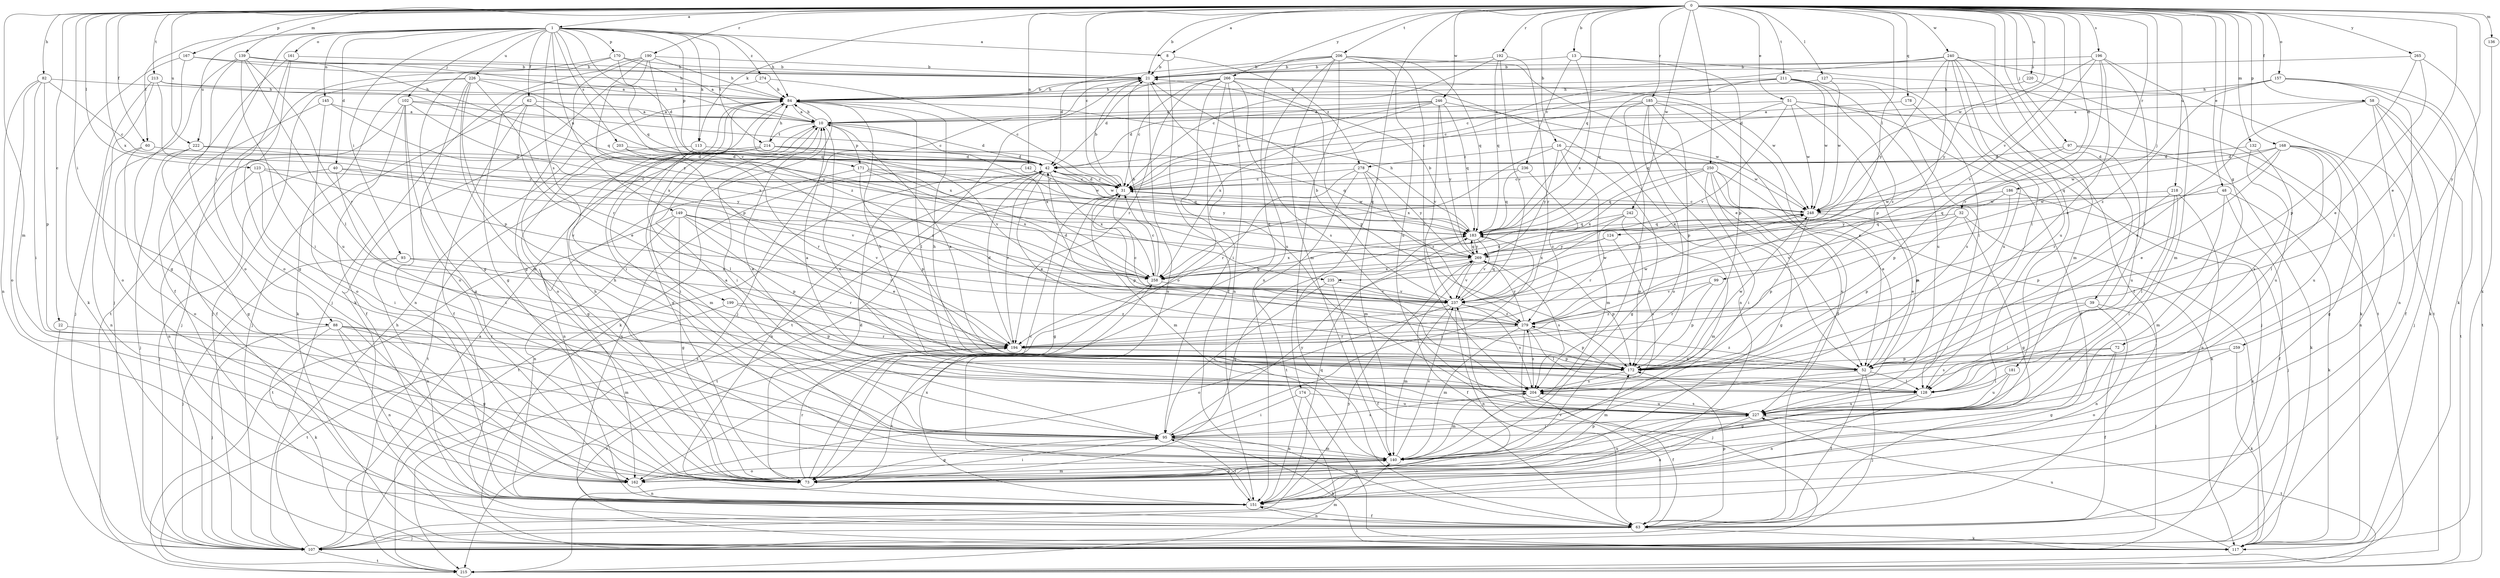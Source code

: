 strict digraph  {
0;
1;
8;
10;
13;
16;
21;
22;
31;
32;
39;
40;
42;
48;
51;
52;
58;
60;
62;
63;
72;
73;
82;
84;
88;
93;
95;
97;
99;
102;
107;
113;
117;
123;
124;
127;
128;
132;
136;
139;
140;
142;
145;
149;
151;
157;
161;
162;
167;
168;
170;
171;
172;
174;
178;
181;
183;
185;
186;
190;
192;
194;
196;
199;
203;
204;
206;
211;
213;
214;
215;
218;
220;
222;
226;
227;
235;
236;
237;
240;
242;
246;
248;
250;
258;
259;
265;
266;
269;
274;
278;
279;
0 -> 1  [label=a];
0 -> 8  [label=a];
0 -> 13  [label=b];
0 -> 16  [label=b];
0 -> 21  [label=b];
0 -> 22  [label=c];
0 -> 31  [label=c];
0 -> 32  [label=d];
0 -> 39  [label=d];
0 -> 48  [label=e];
0 -> 51  [label=e];
0 -> 52  [label=e];
0 -> 58  [label=f];
0 -> 60  [label=f];
0 -> 72  [label=g];
0 -> 82  [label=h];
0 -> 88  [label=i];
0 -> 97  [label=j];
0 -> 99  [label=j];
0 -> 113  [label=k];
0 -> 123  [label=l];
0 -> 124  [label=l];
0 -> 127  [label=l];
0 -> 132  [label=m];
0 -> 136  [label=m];
0 -> 139  [label=m];
0 -> 140  [label=m];
0 -> 142  [label=n];
0 -> 157  [label=o];
0 -> 167  [label=p];
0 -> 168  [label=p];
0 -> 174  [label=q];
0 -> 178  [label=q];
0 -> 181  [label=q];
0 -> 183  [label=q];
0 -> 185  [label=r];
0 -> 186  [label=r];
0 -> 190  [label=r];
0 -> 192  [label=r];
0 -> 196  [label=s];
0 -> 206  [label=t];
0 -> 211  [label=t];
0 -> 213  [label=t];
0 -> 218  [label=u];
0 -> 220  [label=u];
0 -> 222  [label=u];
0 -> 235  [label=v];
0 -> 240  [label=w];
0 -> 242  [label=w];
0 -> 246  [label=w];
0 -> 248  [label=w];
0 -> 250  [label=x];
0 -> 258  [label=x];
0 -> 259  [label=y];
0 -> 265  [label=y];
0 -> 266  [label=y];
1 -> 8  [label=a];
1 -> 40  [label=d];
1 -> 60  [label=f];
1 -> 62  [label=f];
1 -> 84  [label=h];
1 -> 88  [label=i];
1 -> 93  [label=i];
1 -> 102  [label=j];
1 -> 113  [label=k];
1 -> 145  [label=n];
1 -> 149  [label=n];
1 -> 161  [label=o];
1 -> 170  [label=p];
1 -> 171  [label=p];
1 -> 183  [label=q];
1 -> 199  [label=s];
1 -> 203  [label=s];
1 -> 214  [label=t];
1 -> 222  [label=u];
1 -> 226  [label=u];
1 -> 235  [label=v];
1 -> 274  [label=z];
8 -> 21  [label=b];
8 -> 63  [label=f];
8 -> 278  [label=z];
10 -> 42  [label=d];
10 -> 73  [label=g];
10 -> 84  [label=h];
10 -> 95  [label=i];
10 -> 171  [label=p];
10 -> 214  [label=t];
10 -> 227  [label=u];
10 -> 258  [label=x];
13 -> 21  [label=b];
13 -> 172  [label=p];
13 -> 215  [label=t];
13 -> 236  [label=v];
13 -> 258  [label=x];
16 -> 73  [label=g];
16 -> 140  [label=m];
16 -> 248  [label=w];
16 -> 258  [label=x];
16 -> 269  [label=y];
16 -> 278  [label=z];
21 -> 84  [label=h];
21 -> 107  [label=j];
21 -> 151  [label=n];
21 -> 215  [label=t];
21 -> 227  [label=u];
22 -> 107  [label=j];
22 -> 194  [label=r];
31 -> 21  [label=b];
31 -> 42  [label=d];
31 -> 73  [label=g];
31 -> 140  [label=m];
31 -> 172  [label=p];
31 -> 215  [label=t];
31 -> 248  [label=w];
32 -> 73  [label=g];
32 -> 117  [label=k];
32 -> 172  [label=p];
32 -> 183  [label=q];
32 -> 237  [label=v];
39 -> 107  [label=j];
39 -> 128  [label=l];
39 -> 151  [label=n];
39 -> 279  [label=z];
40 -> 31  [label=c];
40 -> 95  [label=i];
40 -> 107  [label=j];
40 -> 237  [label=v];
42 -> 31  [label=c];
42 -> 52  [label=e];
42 -> 151  [label=n];
42 -> 183  [label=q];
42 -> 194  [label=r];
42 -> 215  [label=t];
42 -> 248  [label=w];
42 -> 258  [label=x];
48 -> 63  [label=f];
48 -> 117  [label=k];
48 -> 140  [label=m];
48 -> 248  [label=w];
48 -> 269  [label=y];
51 -> 10  [label=a];
51 -> 63  [label=f];
51 -> 107  [label=j];
51 -> 140  [label=m];
51 -> 183  [label=q];
51 -> 237  [label=v];
51 -> 248  [label=w];
52 -> 63  [label=f];
52 -> 107  [label=j];
52 -> 128  [label=l];
52 -> 140  [label=m];
52 -> 279  [label=z];
58 -> 10  [label=a];
58 -> 52  [label=e];
58 -> 63  [label=f];
58 -> 107  [label=j];
58 -> 151  [label=n];
58 -> 215  [label=t];
60 -> 42  [label=d];
60 -> 151  [label=n];
60 -> 162  [label=o];
62 -> 10  [label=a];
62 -> 52  [label=e];
62 -> 63  [label=f];
62 -> 107  [label=j];
62 -> 269  [label=y];
63 -> 107  [label=j];
63 -> 117  [label=k];
63 -> 151  [label=n];
63 -> 172  [label=p];
63 -> 237  [label=v];
72 -> 63  [label=f];
72 -> 73  [label=g];
72 -> 172  [label=p];
72 -> 204  [label=s];
73 -> 31  [label=c];
73 -> 42  [label=d];
73 -> 84  [label=h];
73 -> 95  [label=i];
73 -> 183  [label=q];
73 -> 194  [label=r];
73 -> 227  [label=u];
82 -> 31  [label=c];
82 -> 84  [label=h];
82 -> 95  [label=i];
82 -> 151  [label=n];
82 -> 162  [label=o];
82 -> 172  [label=p];
84 -> 10  [label=a];
84 -> 21  [label=b];
84 -> 95  [label=i];
84 -> 117  [label=k];
84 -> 128  [label=l];
84 -> 162  [label=o];
84 -> 258  [label=x];
88 -> 73  [label=g];
88 -> 107  [label=j];
88 -> 117  [label=k];
88 -> 140  [label=m];
88 -> 151  [label=n];
88 -> 194  [label=r];
88 -> 204  [label=s];
93 -> 107  [label=j];
93 -> 151  [label=n];
93 -> 194  [label=r];
93 -> 258  [label=x];
95 -> 10  [label=a];
95 -> 73  [label=g];
95 -> 117  [label=k];
95 -> 140  [label=m];
95 -> 204  [label=s];
95 -> 269  [label=y];
97 -> 42  [label=d];
97 -> 117  [label=k];
97 -> 172  [label=p];
97 -> 227  [label=u];
99 -> 172  [label=p];
99 -> 194  [label=r];
99 -> 237  [label=v];
102 -> 10  [label=a];
102 -> 31  [label=c];
102 -> 63  [label=f];
102 -> 73  [label=g];
102 -> 107  [label=j];
102 -> 151  [label=n];
102 -> 258  [label=x];
107 -> 10  [label=a];
107 -> 84  [label=h];
107 -> 140  [label=m];
107 -> 215  [label=t];
107 -> 269  [label=y];
113 -> 42  [label=d];
113 -> 73  [label=g];
113 -> 128  [label=l];
117 -> 194  [label=r];
117 -> 227  [label=u];
123 -> 31  [label=c];
123 -> 95  [label=i];
123 -> 151  [label=n];
123 -> 237  [label=v];
124 -> 204  [label=s];
124 -> 258  [label=x];
124 -> 269  [label=y];
127 -> 84  [label=h];
127 -> 227  [label=u];
127 -> 248  [label=w];
128 -> 84  [label=h];
128 -> 151  [label=n];
128 -> 227  [label=u];
132 -> 42  [label=d];
132 -> 204  [label=s];
132 -> 227  [label=u];
136 -> 117  [label=k];
139 -> 10  [label=a];
139 -> 21  [label=b];
139 -> 95  [label=i];
139 -> 107  [label=j];
139 -> 128  [label=l];
139 -> 162  [label=o];
139 -> 183  [label=q];
139 -> 194  [label=r];
140 -> 73  [label=g];
140 -> 84  [label=h];
140 -> 162  [label=o];
140 -> 237  [label=v];
142 -> 31  [label=c];
142 -> 151  [label=n];
142 -> 248  [label=w];
145 -> 10  [label=a];
145 -> 63  [label=f];
145 -> 162  [label=o];
145 -> 258  [label=x];
149 -> 52  [label=e];
149 -> 73  [label=g];
149 -> 151  [label=n];
149 -> 172  [label=p];
149 -> 183  [label=q];
149 -> 194  [label=r];
149 -> 215  [label=t];
149 -> 237  [label=v];
151 -> 63  [label=f];
151 -> 95  [label=i];
151 -> 183  [label=q];
151 -> 258  [label=x];
157 -> 42  [label=d];
157 -> 84  [label=h];
157 -> 117  [label=k];
157 -> 128  [label=l];
157 -> 215  [label=t];
157 -> 279  [label=z];
161 -> 21  [label=b];
161 -> 63  [label=f];
161 -> 73  [label=g];
161 -> 162  [label=o];
162 -> 140  [label=m];
162 -> 151  [label=n];
162 -> 172  [label=p];
167 -> 21  [label=b];
167 -> 73  [label=g];
167 -> 84  [label=h];
167 -> 117  [label=k];
168 -> 42  [label=d];
168 -> 52  [label=e];
168 -> 73  [label=g];
168 -> 128  [label=l];
168 -> 151  [label=n];
168 -> 194  [label=r];
168 -> 227  [label=u];
168 -> 248  [label=w];
170 -> 10  [label=a];
170 -> 21  [label=b];
170 -> 42  [label=d];
170 -> 73  [label=g];
170 -> 215  [label=t];
171 -> 31  [label=c];
171 -> 151  [label=n];
171 -> 172  [label=p];
171 -> 258  [label=x];
171 -> 269  [label=y];
172 -> 10  [label=a];
172 -> 204  [label=s];
172 -> 248  [label=w];
174 -> 95  [label=i];
174 -> 117  [label=k];
174 -> 151  [label=n];
174 -> 227  [label=u];
178 -> 10  [label=a];
178 -> 204  [label=s];
181 -> 73  [label=g];
181 -> 128  [label=l];
181 -> 227  [label=u];
183 -> 84  [label=h];
183 -> 95  [label=i];
183 -> 237  [label=v];
183 -> 258  [label=x];
183 -> 269  [label=y];
185 -> 10  [label=a];
185 -> 31  [label=c];
185 -> 52  [label=e];
185 -> 63  [label=f];
185 -> 151  [label=n];
185 -> 162  [label=o];
185 -> 172  [label=p];
185 -> 204  [label=s];
186 -> 107  [label=j];
186 -> 172  [label=p];
186 -> 183  [label=q];
186 -> 248  [label=w];
190 -> 21  [label=b];
190 -> 73  [label=g];
190 -> 84  [label=h];
190 -> 107  [label=j];
190 -> 117  [label=k];
190 -> 172  [label=p];
190 -> 279  [label=z];
192 -> 21  [label=b];
192 -> 31  [label=c];
192 -> 183  [label=q];
192 -> 194  [label=r];
192 -> 237  [label=v];
194 -> 42  [label=d];
194 -> 52  [label=e];
194 -> 172  [label=p];
196 -> 21  [label=b];
196 -> 52  [label=e];
196 -> 128  [label=l];
196 -> 140  [label=m];
196 -> 194  [label=r];
196 -> 237  [label=v];
196 -> 269  [label=y];
199 -> 172  [label=p];
199 -> 215  [label=t];
199 -> 279  [label=z];
203 -> 42  [label=d];
203 -> 194  [label=r];
203 -> 279  [label=z];
204 -> 10  [label=a];
204 -> 63  [label=f];
204 -> 84  [label=h];
204 -> 140  [label=m];
204 -> 227  [label=u];
204 -> 279  [label=z];
206 -> 21  [label=b];
206 -> 42  [label=d];
206 -> 52  [label=e];
206 -> 63  [label=f];
206 -> 73  [label=g];
206 -> 140  [label=m];
206 -> 151  [label=n];
206 -> 183  [label=q];
206 -> 204  [label=s];
206 -> 227  [label=u];
211 -> 31  [label=c];
211 -> 84  [label=h];
211 -> 128  [label=l];
211 -> 183  [label=q];
211 -> 227  [label=u];
211 -> 248  [label=w];
211 -> 279  [label=z];
213 -> 84  [label=h];
213 -> 107  [label=j];
213 -> 162  [label=o];
213 -> 227  [label=u];
213 -> 269  [label=y];
214 -> 42  [label=d];
214 -> 84  [label=h];
214 -> 95  [label=i];
214 -> 140  [label=m];
214 -> 183  [label=q];
214 -> 215  [label=t];
214 -> 237  [label=v];
218 -> 95  [label=i];
218 -> 128  [label=l];
218 -> 151  [label=n];
218 -> 172  [label=p];
218 -> 248  [label=w];
220 -> 84  [label=h];
220 -> 117  [label=k];
222 -> 42  [label=d];
222 -> 73  [label=g];
222 -> 107  [label=j];
222 -> 269  [label=y];
226 -> 84  [label=h];
226 -> 107  [label=j];
226 -> 117  [label=k];
226 -> 140  [label=m];
226 -> 162  [label=o];
226 -> 172  [label=p];
226 -> 183  [label=q];
226 -> 194  [label=r];
227 -> 10  [label=a];
227 -> 95  [label=i];
227 -> 151  [label=n];
227 -> 204  [label=s];
227 -> 215  [label=t];
235 -> 63  [label=f];
235 -> 95  [label=i];
235 -> 237  [label=v];
236 -> 31  [label=c];
236 -> 183  [label=q];
236 -> 279  [label=z];
237 -> 21  [label=b];
237 -> 42  [label=d];
237 -> 140  [label=m];
237 -> 151  [label=n];
237 -> 162  [label=o];
237 -> 183  [label=q];
237 -> 204  [label=s];
237 -> 248  [label=w];
237 -> 279  [label=z];
240 -> 21  [label=b];
240 -> 31  [label=c];
240 -> 63  [label=f];
240 -> 128  [label=l];
240 -> 140  [label=m];
240 -> 172  [label=p];
240 -> 215  [label=t];
240 -> 227  [label=u];
240 -> 269  [label=y];
242 -> 140  [label=m];
242 -> 172  [label=p];
242 -> 183  [label=q];
242 -> 194  [label=r];
242 -> 258  [label=x];
246 -> 10  [label=a];
246 -> 31  [label=c];
246 -> 42  [label=d];
246 -> 183  [label=q];
246 -> 237  [label=v];
246 -> 248  [label=w];
246 -> 258  [label=x];
246 -> 269  [label=y];
248 -> 31  [label=c];
248 -> 52  [label=e];
248 -> 172  [label=p];
248 -> 183  [label=q];
250 -> 31  [label=c];
250 -> 52  [label=e];
250 -> 73  [label=g];
250 -> 95  [label=i];
250 -> 117  [label=k];
250 -> 183  [label=q];
250 -> 227  [label=u];
250 -> 258  [label=x];
258 -> 21  [label=b];
258 -> 31  [label=c];
258 -> 215  [label=t];
258 -> 237  [label=v];
259 -> 52  [label=e];
259 -> 117  [label=k];
259 -> 162  [label=o];
265 -> 21  [label=b];
265 -> 52  [label=e];
265 -> 117  [label=k];
265 -> 172  [label=p];
266 -> 31  [label=c];
266 -> 42  [label=d];
266 -> 52  [label=e];
266 -> 84  [label=h];
266 -> 95  [label=i];
266 -> 151  [label=n];
266 -> 162  [label=o];
266 -> 172  [label=p];
266 -> 194  [label=r];
266 -> 204  [label=s];
266 -> 248  [label=w];
269 -> 21  [label=b];
269 -> 63  [label=f];
269 -> 172  [label=p];
269 -> 183  [label=q];
269 -> 204  [label=s];
269 -> 237  [label=v];
269 -> 258  [label=x];
274 -> 31  [label=c];
274 -> 73  [label=g];
274 -> 84  [label=h];
278 -> 31  [label=c];
278 -> 140  [label=m];
278 -> 194  [label=r];
278 -> 215  [label=t];
278 -> 269  [label=y];
278 -> 279  [label=z];
279 -> 31  [label=c];
279 -> 107  [label=j];
279 -> 128  [label=l];
279 -> 140  [label=m];
279 -> 172  [label=p];
279 -> 194  [label=r];
279 -> 248  [label=w];
279 -> 269  [label=y];
}
